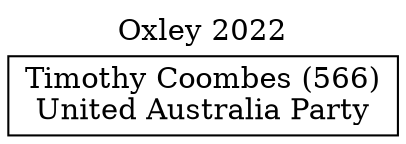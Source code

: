 // House preference flow
digraph "Timothy Coombes (566)_Oxley_2022" {
	graph [label="Oxley 2022" labelloc=t mclimit=10]
	node [shape=box]
	"Timothy Coombes (566)" [label="Timothy Coombes (566)
United Australia Party"]
}
